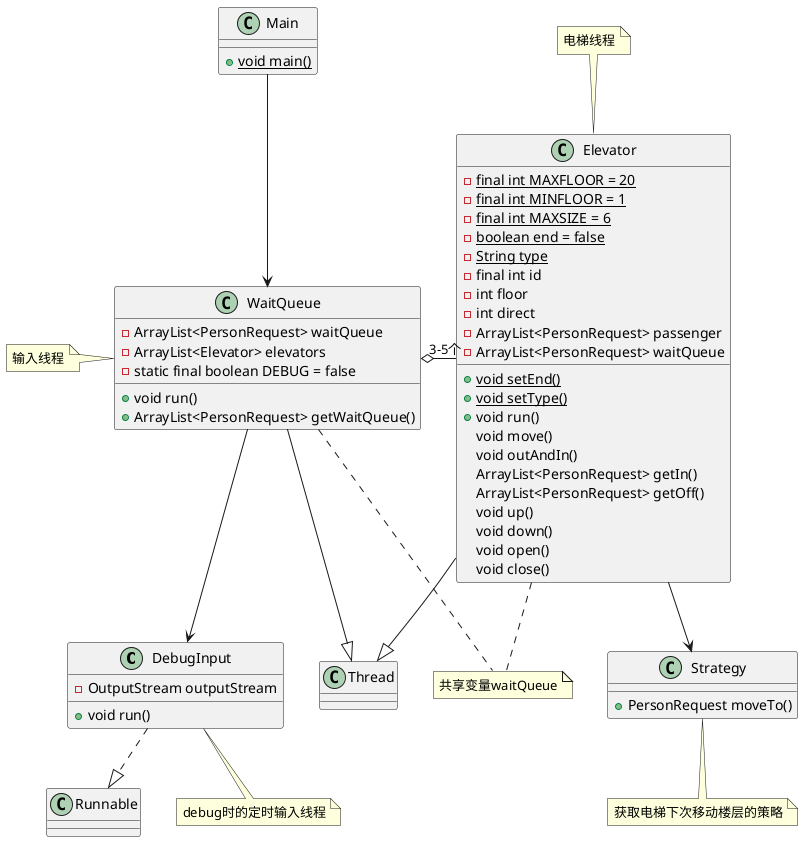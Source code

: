 @startuml
'https://plantuml.com/class-diagram
class DebugInput
note bottom of DebugInput : debug时的定时输入线程
class Elevator
note top of Elevator : 电梯线程
class Main
class Strategy
note bottom of Strategy : 获取电梯下次移动楼层的策略
class WaitQueue
note left of WaitQueue : 输入线程
DebugInput ..|> Runnable
Elevator --|> Thread
WaitQueue --|> Thread
Main --> WaitQueue
WaitQueue o-right-"3-5个" Elevator

WaitQueue --> DebugInput
Elevator --> Strategy
note "共享变量waitQueue" as N1
WaitQueue .. N1
Elevator .. N1


class DebugInput {
    -OutputStream outputStream
    +void run()
}
class Elevator {
    -{static} final int MAXFLOOR = 20
    -{static} final int MINFLOOR = 1
    -{static} final int MAXSIZE = 6
    -{static} boolean end = false
    -{static} String type
    -final int id
    -int floor
    -int direct
    -ArrayList<PersonRequest> passenger
    -ArrayList<PersonRequest> waitQueue
    +{static} void setEnd()
    +{static} void setType()
    +void run()
    void move()
    void outAndIn()
    ArrayList<PersonRequest> getIn()
    ArrayList<PersonRequest> getOff()
    void up()
    void down()
    void open()
    void close()
}
class Main {
    +{static} void main()
}
class Strategy {
    +PersonRequest moveTo()
}
class WaitQueue {
    -ArrayList<PersonRequest> waitQueue
    -ArrayList<Elevator> elevators
    -static final boolean DEBUG = false
    +void run()
    +ArrayList<PersonRequest> getWaitQueue()

}
@enduml